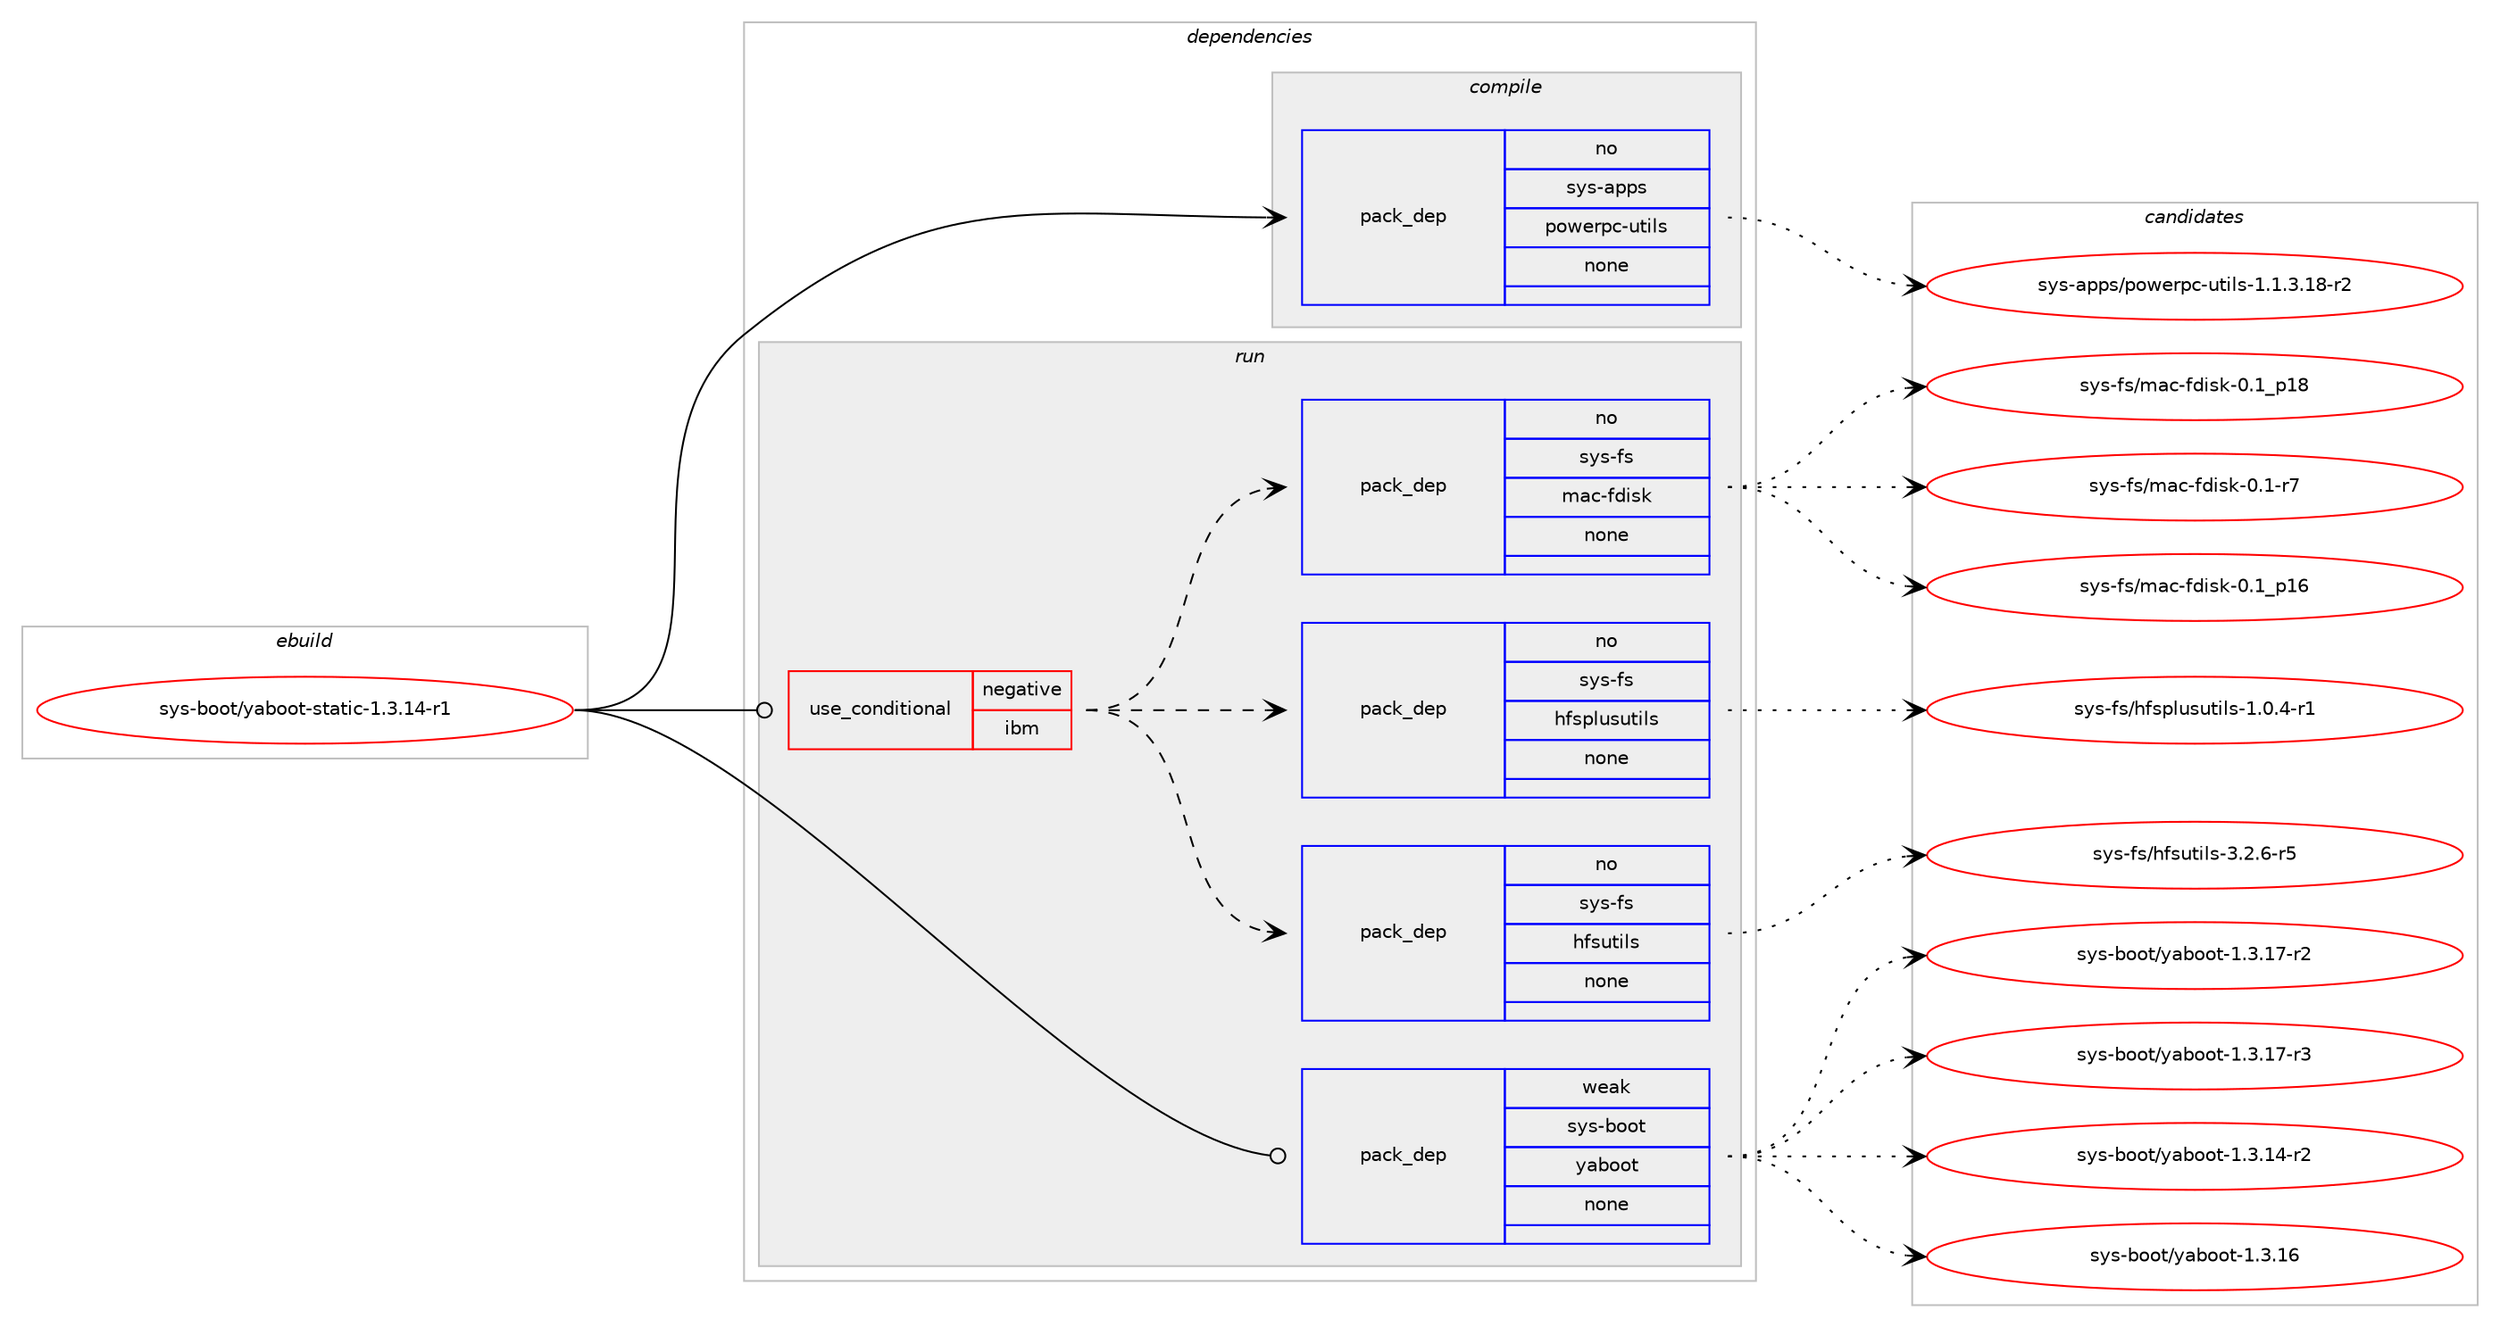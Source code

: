 digraph prolog {

# *************
# Graph options
# *************

newrank=true;
concentrate=true;
compound=true;
graph [rankdir=LR,fontname=Helvetica,fontsize=10,ranksep=1.5];#, ranksep=2.5, nodesep=0.2];
edge  [arrowhead=vee];
node  [fontname=Helvetica,fontsize=10];

# **********
# The ebuild
# **********

subgraph cluster_leftcol {
color=gray;
rank=same;
label=<<i>ebuild</i>>;
id [label="sys-boot/yaboot-static-1.3.14-r1", color=red, width=4, href="../sys-boot/yaboot-static-1.3.14-r1.svg"];
}

# ****************
# The dependencies
# ****************

subgraph cluster_midcol {
color=gray;
label=<<i>dependencies</i>>;
subgraph cluster_compile {
fillcolor="#eeeeee";
style=filled;
label=<<i>compile</i>>;
subgraph pack1233386 {
dependency1719839 [label=<<TABLE BORDER="0" CELLBORDER="1" CELLSPACING="0" CELLPADDING="4" WIDTH="220"><TR><TD ROWSPAN="6" CELLPADDING="30">pack_dep</TD></TR><TR><TD WIDTH="110">no</TD></TR><TR><TD>sys-apps</TD></TR><TR><TD>powerpc-utils</TD></TR><TR><TD>none</TD></TR><TR><TD></TD></TR></TABLE>>, shape=none, color=blue];
}
id:e -> dependency1719839:w [weight=20,style="solid",arrowhead="vee"];
}
subgraph cluster_compileandrun {
fillcolor="#eeeeee";
style=filled;
label=<<i>compile and run</i>>;
}
subgraph cluster_run {
fillcolor="#eeeeee";
style=filled;
label=<<i>run</i>>;
subgraph cond458268 {
dependency1719840 [label=<<TABLE BORDER="0" CELLBORDER="1" CELLSPACING="0" CELLPADDING="4"><TR><TD ROWSPAN="3" CELLPADDING="10">use_conditional</TD></TR><TR><TD>negative</TD></TR><TR><TD>ibm</TD></TR></TABLE>>, shape=none, color=red];
subgraph pack1233387 {
dependency1719841 [label=<<TABLE BORDER="0" CELLBORDER="1" CELLSPACING="0" CELLPADDING="4" WIDTH="220"><TR><TD ROWSPAN="6" CELLPADDING="30">pack_dep</TD></TR><TR><TD WIDTH="110">no</TD></TR><TR><TD>sys-fs</TD></TR><TR><TD>hfsutils</TD></TR><TR><TD>none</TD></TR><TR><TD></TD></TR></TABLE>>, shape=none, color=blue];
}
dependency1719840:e -> dependency1719841:w [weight=20,style="dashed",arrowhead="vee"];
subgraph pack1233388 {
dependency1719842 [label=<<TABLE BORDER="0" CELLBORDER="1" CELLSPACING="0" CELLPADDING="4" WIDTH="220"><TR><TD ROWSPAN="6" CELLPADDING="30">pack_dep</TD></TR><TR><TD WIDTH="110">no</TD></TR><TR><TD>sys-fs</TD></TR><TR><TD>hfsplusutils</TD></TR><TR><TD>none</TD></TR><TR><TD></TD></TR></TABLE>>, shape=none, color=blue];
}
dependency1719840:e -> dependency1719842:w [weight=20,style="dashed",arrowhead="vee"];
subgraph pack1233389 {
dependency1719843 [label=<<TABLE BORDER="0" CELLBORDER="1" CELLSPACING="0" CELLPADDING="4" WIDTH="220"><TR><TD ROWSPAN="6" CELLPADDING="30">pack_dep</TD></TR><TR><TD WIDTH="110">no</TD></TR><TR><TD>sys-fs</TD></TR><TR><TD>mac-fdisk</TD></TR><TR><TD>none</TD></TR><TR><TD></TD></TR></TABLE>>, shape=none, color=blue];
}
dependency1719840:e -> dependency1719843:w [weight=20,style="dashed",arrowhead="vee"];
}
id:e -> dependency1719840:w [weight=20,style="solid",arrowhead="odot"];
subgraph pack1233390 {
dependency1719844 [label=<<TABLE BORDER="0" CELLBORDER="1" CELLSPACING="0" CELLPADDING="4" WIDTH="220"><TR><TD ROWSPAN="6" CELLPADDING="30">pack_dep</TD></TR><TR><TD WIDTH="110">weak</TD></TR><TR><TD>sys-boot</TD></TR><TR><TD>yaboot</TD></TR><TR><TD>none</TD></TR><TR><TD></TD></TR></TABLE>>, shape=none, color=blue];
}
id:e -> dependency1719844:w [weight=20,style="solid",arrowhead="odot"];
}
}

# **************
# The candidates
# **************

subgraph cluster_choices {
rank=same;
color=gray;
label=<<i>candidates</i>>;

subgraph choice1233386 {
color=black;
nodesep=1;
choice11512111545971121121154711211111910111411299451171161051081154549464946514649564511450 [label="sys-apps/powerpc-utils-1.1.3.18-r2", color=red, width=4,href="../sys-apps/powerpc-utils-1.1.3.18-r2.svg"];
dependency1719839:e -> choice11512111545971121121154711211111910111411299451171161051081154549464946514649564511450:w [style=dotted,weight="100"];
}
subgraph choice1233387 {
color=black;
nodesep=1;
choice11512111545102115471041021151171161051081154551465046544511453 [label="sys-fs/hfsutils-3.2.6-r5", color=red, width=4,href="../sys-fs/hfsutils-3.2.6-r5.svg"];
dependency1719841:e -> choice11512111545102115471041021151171161051081154551465046544511453:w [style=dotted,weight="100"];
}
subgraph choice1233388 {
color=black;
nodesep=1;
choice11512111545102115471041021151121081171151171161051081154549464846524511449 [label="sys-fs/hfsplusutils-1.0.4-r1", color=red, width=4,href="../sys-fs/hfsplusutils-1.0.4-r1.svg"];
dependency1719842:e -> choice11512111545102115471041021151121081171151171161051081154549464846524511449:w [style=dotted,weight="100"];
}
subgraph choice1233389 {
color=black;
nodesep=1;
choice1151211154510211547109979945102100105115107454846494511455 [label="sys-fs/mac-fdisk-0.1-r7", color=red, width=4,href="../sys-fs/mac-fdisk-0.1-r7.svg"];
choice115121115451021154710997994510210010511510745484649951124954 [label="sys-fs/mac-fdisk-0.1_p16", color=red, width=4,href="../sys-fs/mac-fdisk-0.1_p16.svg"];
choice115121115451021154710997994510210010511510745484649951124956 [label="sys-fs/mac-fdisk-0.1_p18", color=red, width=4,href="../sys-fs/mac-fdisk-0.1_p18.svg"];
dependency1719843:e -> choice1151211154510211547109979945102100105115107454846494511455:w [style=dotted,weight="100"];
dependency1719843:e -> choice115121115451021154710997994510210010511510745484649951124954:w [style=dotted,weight="100"];
dependency1719843:e -> choice115121115451021154710997994510210010511510745484649951124956:w [style=dotted,weight="100"];
}
subgraph choice1233390 {
color=black;
nodesep=1;
choice1151211154598111111116471219798111111116454946514649524511450 [label="sys-boot/yaboot-1.3.14-r2", color=red, width=4,href="../sys-boot/yaboot-1.3.14-r2.svg"];
choice115121115459811111111647121979811111111645494651464954 [label="sys-boot/yaboot-1.3.16", color=red, width=4,href="../sys-boot/yaboot-1.3.16.svg"];
choice1151211154598111111116471219798111111116454946514649554511450 [label="sys-boot/yaboot-1.3.17-r2", color=red, width=4,href="../sys-boot/yaboot-1.3.17-r2.svg"];
choice1151211154598111111116471219798111111116454946514649554511451 [label="sys-boot/yaboot-1.3.17-r3", color=red, width=4,href="../sys-boot/yaboot-1.3.17-r3.svg"];
dependency1719844:e -> choice1151211154598111111116471219798111111116454946514649524511450:w [style=dotted,weight="100"];
dependency1719844:e -> choice115121115459811111111647121979811111111645494651464954:w [style=dotted,weight="100"];
dependency1719844:e -> choice1151211154598111111116471219798111111116454946514649554511450:w [style=dotted,weight="100"];
dependency1719844:e -> choice1151211154598111111116471219798111111116454946514649554511451:w [style=dotted,weight="100"];
}
}

}
